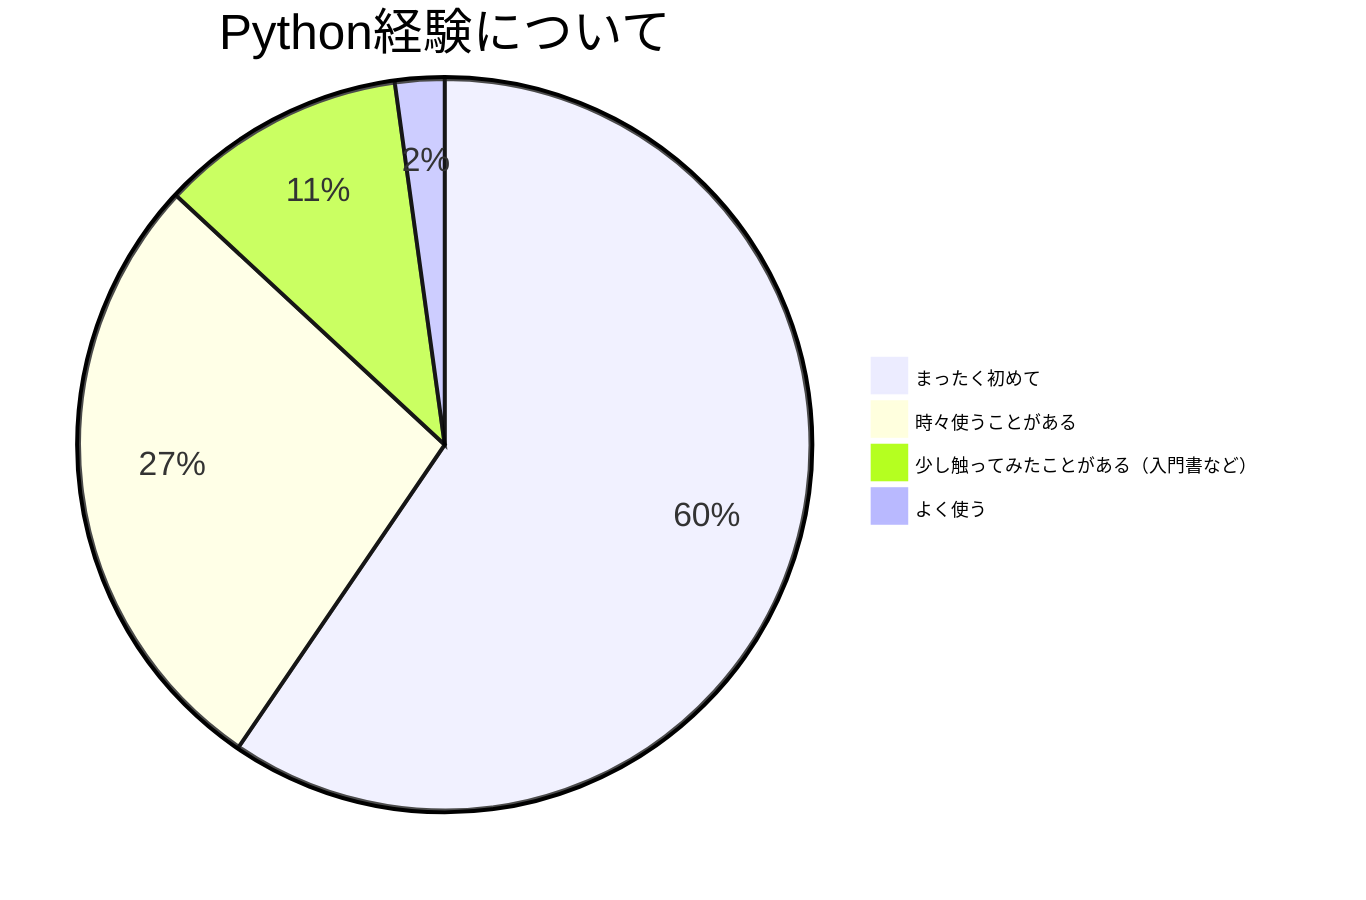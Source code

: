 %%{init: {"themeVariables": {"pieLegendTextSize": "9px"}} }%%
pie
    title Python経験について
    "まったく初めて" : 59.523809523809526
    "時々使うことがある" : 27.380952380952383
    "少し触ってみたことがある（入門書など）" : 10.912698412698413
    "よく使う" : 2.1825396825396823